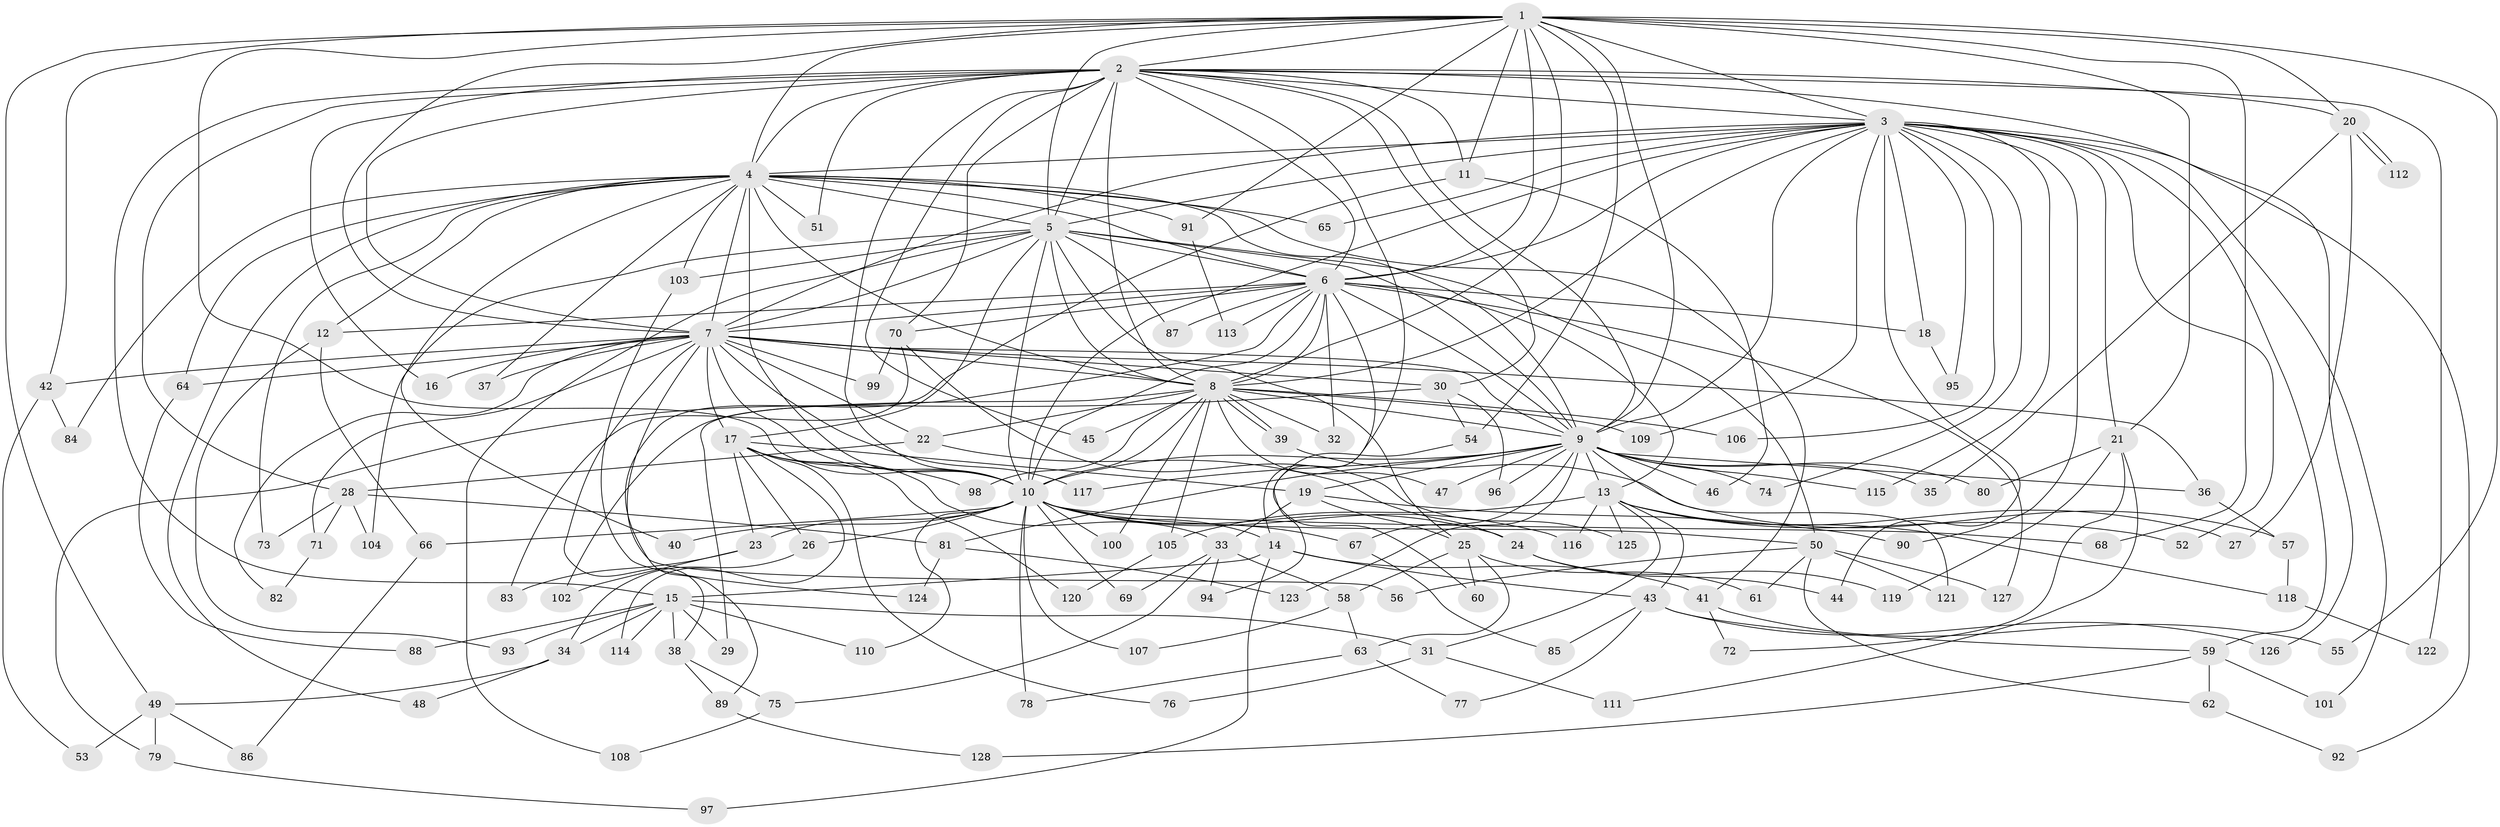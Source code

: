 // coarse degree distribution, {19: 0.010416666666666666, 18: 0.010416666666666666, 21: 0.020833333333333332, 20: 0.020833333333333332, 23: 0.020833333333333332, 22: 0.010416666666666666, 4: 0.07291666666666667, 10: 0.03125, 8: 0.010416666666666666, 2: 0.53125, 5: 0.041666666666666664, 6: 0.041666666666666664, 3: 0.11458333333333333, 7: 0.03125, 9: 0.010416666666666666, 1: 0.020833333333333332}
// Generated by graph-tools (version 1.1) at 2025/51/02/27/25 19:51:48]
// undirected, 128 vertices, 281 edges
graph export_dot {
graph [start="1"]
  node [color=gray90,style=filled];
  1;
  2;
  3;
  4;
  5;
  6;
  7;
  8;
  9;
  10;
  11;
  12;
  13;
  14;
  15;
  16;
  17;
  18;
  19;
  20;
  21;
  22;
  23;
  24;
  25;
  26;
  27;
  28;
  29;
  30;
  31;
  32;
  33;
  34;
  35;
  36;
  37;
  38;
  39;
  40;
  41;
  42;
  43;
  44;
  45;
  46;
  47;
  48;
  49;
  50;
  51;
  52;
  53;
  54;
  55;
  56;
  57;
  58;
  59;
  60;
  61;
  62;
  63;
  64;
  65;
  66;
  67;
  68;
  69;
  70;
  71;
  72;
  73;
  74;
  75;
  76;
  77;
  78;
  79;
  80;
  81;
  82;
  83;
  84;
  85;
  86;
  87;
  88;
  89;
  90;
  91;
  92;
  93;
  94;
  95;
  96;
  97;
  98;
  99;
  100;
  101;
  102;
  103;
  104;
  105;
  106;
  107;
  108;
  109;
  110;
  111;
  112;
  113;
  114;
  115;
  116;
  117;
  118;
  119;
  120;
  121;
  122;
  123;
  124;
  125;
  126;
  127;
  128;
  1 -- 2;
  1 -- 3;
  1 -- 4;
  1 -- 5;
  1 -- 6;
  1 -- 7;
  1 -- 8;
  1 -- 9;
  1 -- 10;
  1 -- 11;
  1 -- 20;
  1 -- 21;
  1 -- 42;
  1 -- 49;
  1 -- 54;
  1 -- 55;
  1 -- 68;
  1 -- 91;
  2 -- 3;
  2 -- 4;
  2 -- 5;
  2 -- 6;
  2 -- 7;
  2 -- 8;
  2 -- 9;
  2 -- 10;
  2 -- 11;
  2 -- 14;
  2 -- 15;
  2 -- 16;
  2 -- 20;
  2 -- 28;
  2 -- 30;
  2 -- 45;
  2 -- 51;
  2 -- 70;
  2 -- 122;
  2 -- 126;
  3 -- 4;
  3 -- 5;
  3 -- 6;
  3 -- 7;
  3 -- 8;
  3 -- 9;
  3 -- 10;
  3 -- 18;
  3 -- 21;
  3 -- 44;
  3 -- 52;
  3 -- 59;
  3 -- 65;
  3 -- 74;
  3 -- 90;
  3 -- 92;
  3 -- 95;
  3 -- 101;
  3 -- 106;
  3 -- 109;
  3 -- 115;
  4 -- 5;
  4 -- 6;
  4 -- 7;
  4 -- 8;
  4 -- 9;
  4 -- 10;
  4 -- 12;
  4 -- 37;
  4 -- 40;
  4 -- 41;
  4 -- 48;
  4 -- 51;
  4 -- 64;
  4 -- 65;
  4 -- 73;
  4 -- 84;
  4 -- 91;
  4 -- 103;
  5 -- 6;
  5 -- 7;
  5 -- 8;
  5 -- 9;
  5 -- 10;
  5 -- 17;
  5 -- 25;
  5 -- 50;
  5 -- 87;
  5 -- 103;
  5 -- 104;
  5 -- 108;
  6 -- 7;
  6 -- 8;
  6 -- 9;
  6 -- 10;
  6 -- 12;
  6 -- 13;
  6 -- 18;
  6 -- 32;
  6 -- 60;
  6 -- 70;
  6 -- 87;
  6 -- 102;
  6 -- 113;
  6 -- 127;
  7 -- 8;
  7 -- 9;
  7 -- 10;
  7 -- 16;
  7 -- 17;
  7 -- 22;
  7 -- 30;
  7 -- 36;
  7 -- 37;
  7 -- 38;
  7 -- 42;
  7 -- 56;
  7 -- 64;
  7 -- 71;
  7 -- 82;
  7 -- 99;
  7 -- 117;
  8 -- 9;
  8 -- 10;
  8 -- 22;
  8 -- 29;
  8 -- 32;
  8 -- 39;
  8 -- 39;
  8 -- 45;
  8 -- 47;
  8 -- 98;
  8 -- 100;
  8 -- 105;
  8 -- 106;
  8 -- 109;
  9 -- 10;
  9 -- 13;
  9 -- 19;
  9 -- 35;
  9 -- 36;
  9 -- 46;
  9 -- 47;
  9 -- 67;
  9 -- 74;
  9 -- 80;
  9 -- 81;
  9 -- 96;
  9 -- 115;
  9 -- 117;
  9 -- 121;
  9 -- 123;
  10 -- 14;
  10 -- 23;
  10 -- 24;
  10 -- 26;
  10 -- 40;
  10 -- 50;
  10 -- 66;
  10 -- 67;
  10 -- 68;
  10 -- 69;
  10 -- 78;
  10 -- 100;
  10 -- 107;
  10 -- 110;
  10 -- 116;
  11 -- 46;
  11 -- 89;
  12 -- 66;
  12 -- 93;
  13 -- 27;
  13 -- 31;
  13 -- 43;
  13 -- 52;
  13 -- 105;
  13 -- 116;
  13 -- 118;
  13 -- 125;
  14 -- 15;
  14 -- 41;
  14 -- 43;
  14 -- 97;
  15 -- 29;
  15 -- 31;
  15 -- 34;
  15 -- 38;
  15 -- 88;
  15 -- 93;
  15 -- 110;
  15 -- 114;
  17 -- 19;
  17 -- 23;
  17 -- 26;
  17 -- 33;
  17 -- 76;
  17 -- 98;
  17 -- 114;
  17 -- 120;
  18 -- 95;
  19 -- 25;
  19 -- 33;
  19 -- 90;
  20 -- 27;
  20 -- 35;
  20 -- 112;
  20 -- 112;
  21 -- 72;
  21 -- 80;
  21 -- 111;
  21 -- 119;
  22 -- 24;
  22 -- 28;
  23 -- 83;
  23 -- 102;
  24 -- 44;
  24 -- 119;
  25 -- 58;
  25 -- 60;
  25 -- 61;
  25 -- 63;
  26 -- 34;
  28 -- 71;
  28 -- 73;
  28 -- 81;
  28 -- 104;
  30 -- 54;
  30 -- 79;
  30 -- 96;
  31 -- 76;
  31 -- 111;
  33 -- 58;
  33 -- 69;
  33 -- 75;
  33 -- 94;
  34 -- 48;
  34 -- 49;
  36 -- 57;
  38 -- 75;
  38 -- 89;
  39 -- 57;
  41 -- 55;
  41 -- 72;
  42 -- 53;
  42 -- 84;
  43 -- 59;
  43 -- 77;
  43 -- 85;
  43 -- 126;
  49 -- 53;
  49 -- 79;
  49 -- 86;
  50 -- 56;
  50 -- 61;
  50 -- 62;
  50 -- 121;
  50 -- 127;
  54 -- 94;
  57 -- 118;
  58 -- 63;
  58 -- 107;
  59 -- 62;
  59 -- 101;
  59 -- 128;
  62 -- 92;
  63 -- 77;
  63 -- 78;
  64 -- 88;
  66 -- 86;
  67 -- 85;
  70 -- 83;
  70 -- 99;
  70 -- 125;
  71 -- 82;
  75 -- 108;
  79 -- 97;
  81 -- 123;
  81 -- 124;
  89 -- 128;
  91 -- 113;
  103 -- 124;
  105 -- 120;
  118 -- 122;
}
